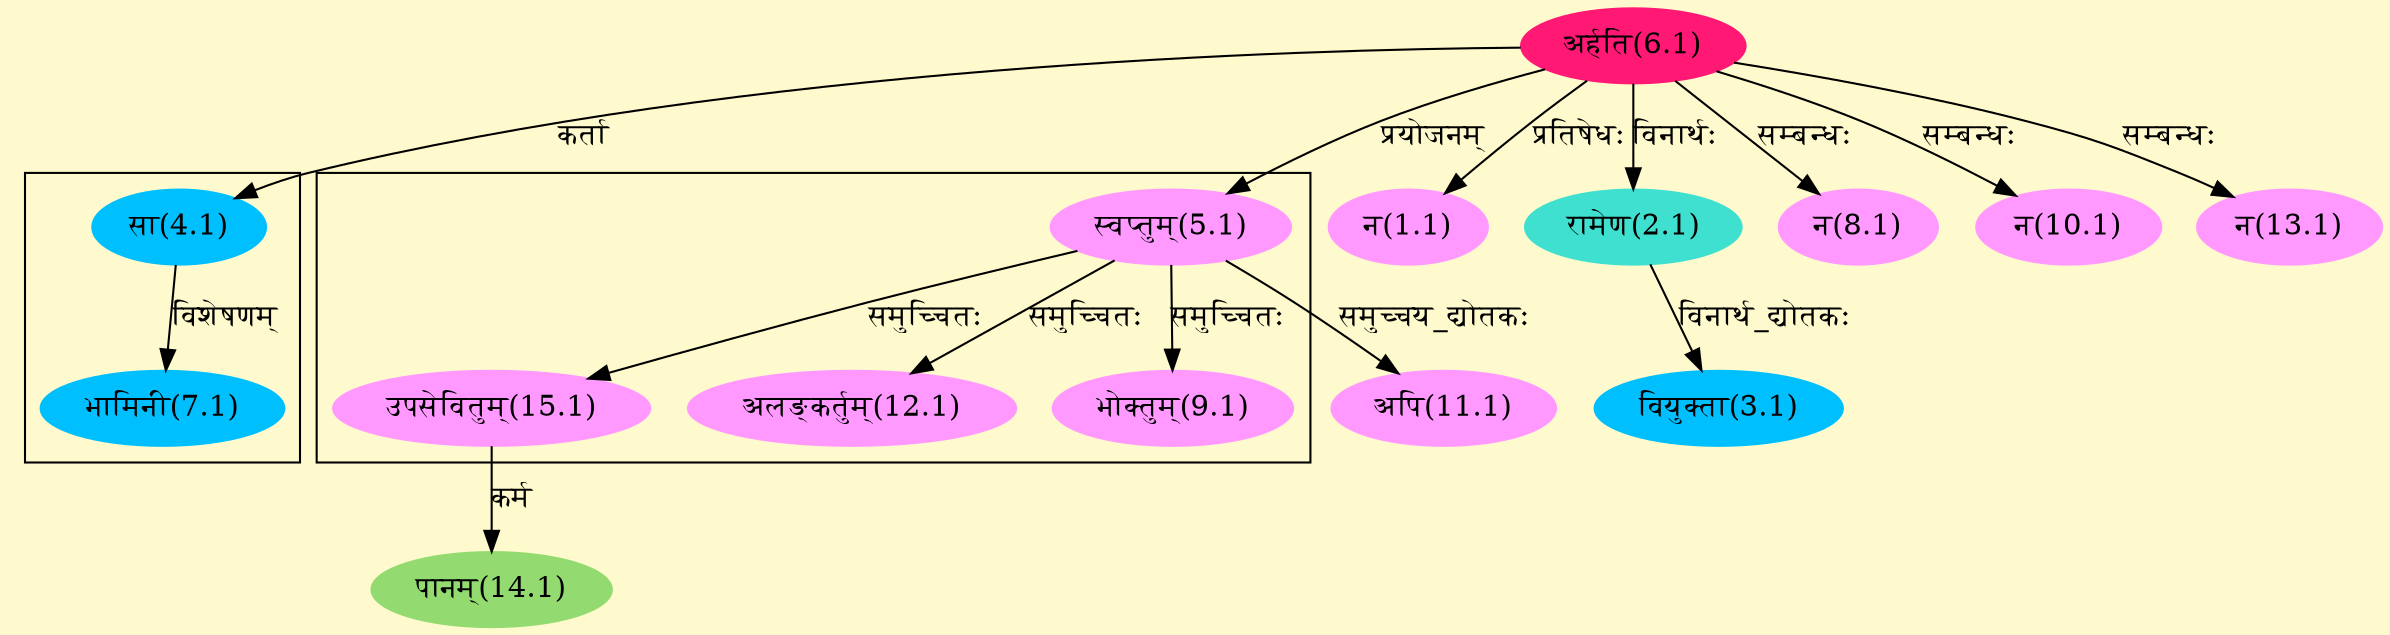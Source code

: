 digraph G{
rankdir=BT;
 compound=true;
 bgcolor="lemonchiffon1";

subgraph cluster_1{
Node7_1 [style=filled, color="#00BFFF" label = "भामिनी(7.1)"]
Node4_1 [style=filled, color="#00BFFF" label = "सा(4.1)"]

}

subgraph cluster_2{
Node9_1 [style=filled, color="#FF99FF" label = "भोक्तुम्(9.1)"]
Node5_1 [style=filled, color="#FF99FF" label = "स्वप्तुम्(5.1)"]
Node12_1 [style=filled, color="#FF99FF" label = "अलङ्कर्तुम्(12.1)"]
Node15_1 [style=filled, color="#FF99FF" label = "उपसेवितुम्(15.1)"]

}
Node1_1 [style=filled, color="#FF99FF" label = "न(1.1)"]
Node6_1 [style=filled, color="#FF1975" label = "अर्हति(6.1)"]
Node2_1 [style=filled, color="#40E0D0" label = "रामेण(2.1)"]
Node3_1 [style=filled, color="#00BFFF" label = "वियुक्ता(3.1)"]
Node4_1 [style=filled, color="#00BFFF" label = "सा(4.1)"]
Node5_1 [style=filled, color="#FF99FF" label = "स्वप्तुम्(5.1)"]
Node [style=filled, color="" label = "()"]
Node8_1 [style=filled, color="#FF99FF" label = "न(8.1)"]
Node10_1 [style=filled, color="#FF99FF" label = "न(10.1)"]
Node11_1 [style=filled, color="#FF99FF" label = "अपि(11.1)"]
Node13_1 [style=filled, color="#FF99FF" label = "न(13.1)"]
Node14_1 [style=filled, color="#93DB70" label = "पानम्(14.1)"]
Node15_1 [style=filled, color="#FF99FF" label = "उपसेवितुम्(15.1)"]
/* Start of Relations section */

Node1_1 -> Node6_1 [  label="प्रतिषेधः"  dir="back" ]
Node2_1 -> Node6_1 [  label="विनार्थः"  dir="back" ]
Node3_1 -> Node2_1 [  label="विनार्थ_द्योतकः"  dir="back" ]
Node4_1 -> Node6_1 [  label="कर्ता"  dir="back" ]
Node5_1 -> Node6_1 [  label="प्रयोजनम्"  dir="back" ]
Node7_1 -> Node4_1 [  label="विशेषणम्"  dir="back" ]
Node8_1 -> Node6_1 [  label="सम्बन्धः"  dir="back" ]
Node9_1 -> Node5_1 [  label="समुच्चितः"  dir="back" ]
Node10_1 -> Node6_1 [  label="सम्बन्धः"  dir="back" ]
Node11_1 -> Node5_1 [  label="समुच्चय_द्योतकः"  dir="back" ]
Node12_1 -> Node5_1 [  label="समुच्चितः"  dir="back" ]
Node13_1 -> Node6_1 [  label="सम्बन्धः"  dir="back" ]
Node14_1 -> Node15_1 [  label="कर्म"  dir="back" ]
Node15_1 -> Node5_1 [  label="समुच्चितः"  dir="back" ]
}
